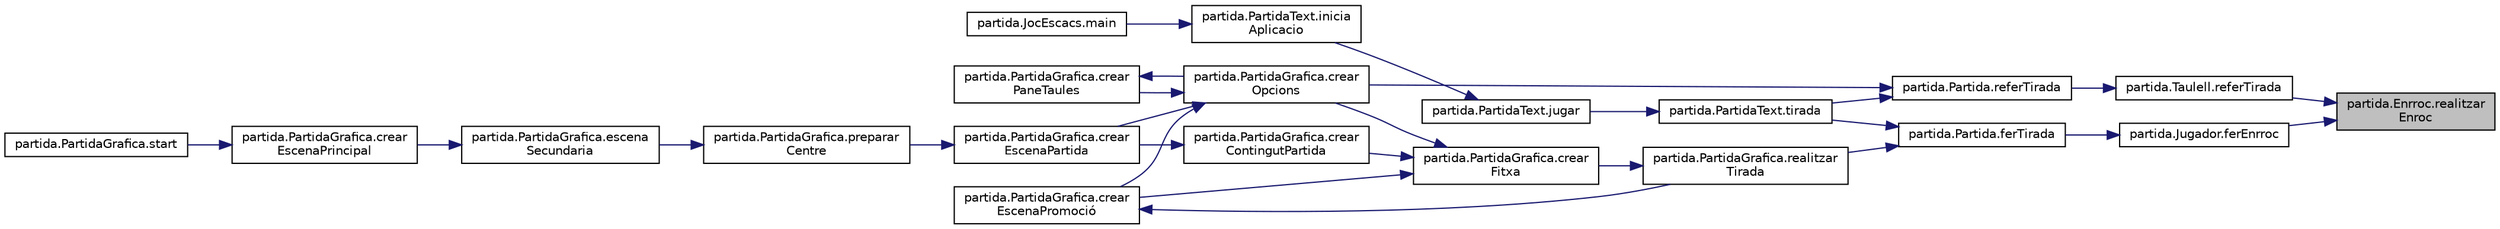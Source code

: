digraph "partida.Enrroc.realitzarEnroc"
{
 // LATEX_PDF_SIZE
  edge [fontname="Helvetica",fontsize="10",labelfontname="Helvetica",labelfontsize="10"];
  node [fontname="Helvetica",fontsize="10",shape=record];
  rankdir="RL";
  Node1 [label="partida.Enrroc.realitzar\lEnroc",height=0.2,width=0.4,color="black", fillcolor="grey75", style="filled", fontcolor="black",tooltip="Realitza l'acció de l'Enrroc."];
  Node1 -> Node2 [dir="back",color="midnightblue",fontsize="10",style="solid",fontname="Helvetica"];
  Node2 [label="partida.Jugador.ferEnrroc",height=0.2,width=0.4,color="black", fillcolor="white", style="filled",URL="$classpartida_1_1_jugador.html#a3ce8b17ba5bda410c1242a56e595c7c9",tooltip="Fa totes les comprovacions per veure si l'enroc es valid o no i es realitza l'enroc si es valid."];
  Node2 -> Node3 [dir="back",color="midnightblue",fontsize="10",style="solid",fontname="Helvetica"];
  Node3 [label="partida.Partida.ferTirada",height=0.2,width=0.4,color="black", fillcolor="white", style="filled",URL="$classpartida_1_1_partida.html#a7cf55f1cf2593fc89ce8f6bd26d14ad7",tooltip="Funció principal del programa: realitza una tirada un jugador."];
  Node3 -> Node4 [dir="back",color="midnightblue",fontsize="10",style="solid",fontname="Helvetica"];
  Node4 [label="partida.PartidaGrafica.realitzar\lTirada",height=0.2,width=0.4,color="black", fillcolor="white", style="filled",URL="$classpartida_1_1_partida_grafica.html#acb4c99e7ee645483ab9f9955d320b117",tooltip="Realitza una tirada."];
  Node4 -> Node5 [dir="back",color="midnightblue",fontsize="10",style="solid",fontname="Helvetica"];
  Node5 [label="partida.PartidaGrafica.crear\lFitxa",height=0.2,width=0.4,color="black", fillcolor="white", style="filled",URL="$classpartida_1_1_partida_grafica.html#ad79e50c713a3e043355a0f20f9cc5cea",tooltip="Crea la fitxa gràfica que anirà al taulell gràfic."];
  Node5 -> Node6 [dir="back",color="midnightblue",fontsize="10",style="solid",fontname="Helvetica"];
  Node6 [label="partida.PartidaGrafica.crear\lContingutPartida",height=0.2,width=0.4,color="black", fillcolor="white", style="filled",URL="$classpartida_1_1_partida_grafica.html#a591e5560274bfbc48b1981eced48ebae",tooltip="Crea el taulell i posiciona les peces."];
  Node6 -> Node7 [dir="back",color="midnightblue",fontsize="10",style="solid",fontname="Helvetica"];
  Node7 [label="partida.PartidaGrafica.crear\lEscenaPartida",height=0.2,width=0.4,color="black", fillcolor="white", style="filled",URL="$classpartida_1_1_partida_grafica.html#a3b11d63e2d592d926ef4ca45a4148dc7",tooltip="Crea l'escena partida."];
  Node7 -> Node8 [dir="back",color="midnightblue",fontsize="10",style="solid",fontname="Helvetica"];
  Node8 [label="partida.PartidaGrafica.preparar\lCentre",height=0.2,width=0.4,color="black", fillcolor="white", style="filled",URL="$classpartida_1_1_partida_grafica.html#a24051d5d02bee4cb623a58dd021c066e",tooltip="Es prepara el centre per l'escena secundaria."];
  Node8 -> Node9 [dir="back",color="midnightblue",fontsize="10",style="solid",fontname="Helvetica"];
  Node9 [label="partida.PartidaGrafica.escena\lSecundaria",height=0.2,width=0.4,color="black", fillcolor="white", style="filled",URL="$classpartida_1_1_partida_grafica.html#a32e9bb5299be820aef87ea3f58fda6bd",tooltip="Crea l'escena secundaria."];
  Node9 -> Node10 [dir="back",color="midnightblue",fontsize="10",style="solid",fontname="Helvetica"];
  Node10 [label="partida.PartidaGrafica.crear\lEscenaPrincipal",height=0.2,width=0.4,color="black", fillcolor="white", style="filled",URL="$classpartida_1_1_partida_grafica.html#a152d398be779196906064f031d898390",tooltip="Crea l'escena principal."];
  Node10 -> Node11 [dir="back",color="midnightblue",fontsize="10",style="solid",fontname="Helvetica"];
  Node11 [label="partida.PartidaGrafica.start",height=0.2,width=0.4,color="black", fillcolor="white", style="filled",URL="$classpartida_1_1_partida_grafica.html#a8861a2699c3708a4db945ab4c9087cb3",tooltip=" "];
  Node5 -> Node12 [dir="back",color="midnightblue",fontsize="10",style="solid",fontname="Helvetica"];
  Node12 [label="partida.PartidaGrafica.crear\lEscenaPromoció",height=0.2,width=0.4,color="black", fillcolor="white", style="filled",URL="$classpartida_1_1_partida_grafica.html#a8019015902aff562d5c2b747ccfe58c2",tooltip="Crea panell per fer la promoció"];
  Node12 -> Node4 [dir="back",color="midnightblue",fontsize="10",style="solid",fontname="Helvetica"];
  Node5 -> Node13 [dir="back",color="midnightblue",fontsize="10",style="solid",fontname="Helvetica"];
  Node13 [label="partida.PartidaGrafica.crear\lOpcions",height=0.2,width=0.4,color="black", fillcolor="white", style="filled",URL="$classpartida_1_1_partida_grafica.html#adba25a1c270fb61aadd0c60b50569e0c",tooltip="Crea les opcions que es podran fer durant la partida."];
  Node13 -> Node7 [dir="back",color="midnightblue",fontsize="10",style="solid",fontname="Helvetica"];
  Node13 -> Node12 [dir="back",color="midnightblue",fontsize="10",style="solid",fontname="Helvetica"];
  Node13 -> Node14 [dir="back",color="midnightblue",fontsize="10",style="solid",fontname="Helvetica"];
  Node14 [label="partida.PartidaGrafica.crear\lPaneTaules",height=0.2,width=0.4,color="black", fillcolor="white", style="filled",URL="$classpartida_1_1_partida_grafica.html#a5d30947acec27f26fe79c92f36ef7efc",tooltip="Crea un panell per acceptar/declinar les taules un cop s'han demanat."];
  Node14 -> Node13 [dir="back",color="midnightblue",fontsize="10",style="solid",fontname="Helvetica"];
  Node3 -> Node15 [dir="back",color="midnightblue",fontsize="10",style="solid",fontname="Helvetica"];
  Node15 [label="partida.PartidaText.tirada",height=0.2,width=0.4,color="black", fillcolor="white", style="filled",URL="$classpartida_1_1_partida_text.html#acc995d318d946fd2b8e0f16366797ded",tooltip="Gestiona la tirada."];
  Node15 -> Node16 [dir="back",color="midnightblue",fontsize="10",style="solid",fontname="Helvetica"];
  Node16 [label="partida.PartidaText.jugar",height=0.2,width=0.4,color="black", fillcolor="white", style="filled",URL="$classpartida_1_1_partida_text.html#a879caed244bc5c974313cd31faa75c6d",tooltip="Gestiona la partida."];
  Node16 -> Node17 [dir="back",color="midnightblue",fontsize="10",style="solid",fontname="Helvetica"];
  Node17 [label="partida.PartidaText.inicia\lAplicacio",height=0.2,width=0.4,color="black", fillcolor="white", style="filled",URL="$classpartida_1_1_partida_text.html#a02c8b096e88ca947f3956566b3fd4145",tooltip="Inicia el joc."];
  Node17 -> Node18 [dir="back",color="midnightblue",fontsize="10",style="solid",fontname="Helvetica"];
  Node18 [label="partida.JocEscacs.main",height=0.2,width=0.4,color="black", fillcolor="white", style="filled",URL="$classpartida_1_1_joc_escacs.html#a61412703510b43d5067b1aa19d45a85f",tooltip=" "];
  Node1 -> Node19 [dir="back",color="midnightblue",fontsize="10",style="solid",fontname="Helvetica"];
  Node19 [label="partida.Taulell.referTirada",height=0.2,width=0.4,color="black", fillcolor="white", style="filled",URL="$classpartida_1_1_taulell.html#a2adc26a7b1a5c1270710251eef03e356",tooltip="refem l'ultima jugada desfeta i guardem el resultat"];
  Node19 -> Node20 [dir="back",color="midnightblue",fontsize="10",style="solid",fontname="Helvetica"];
  Node20 [label="partida.Partida.referTirada",height=0.2,width=0.4,color="black", fillcolor="white", style="filled",URL="$classpartida_1_1_partida.html#aaf696f10a85b6371e29cd8ebad55afec",tooltip="Refem l'última tirada."];
  Node20 -> Node13 [dir="back",color="midnightblue",fontsize="10",style="solid",fontname="Helvetica"];
  Node20 -> Node15 [dir="back",color="midnightblue",fontsize="10",style="solid",fontname="Helvetica"];
}
